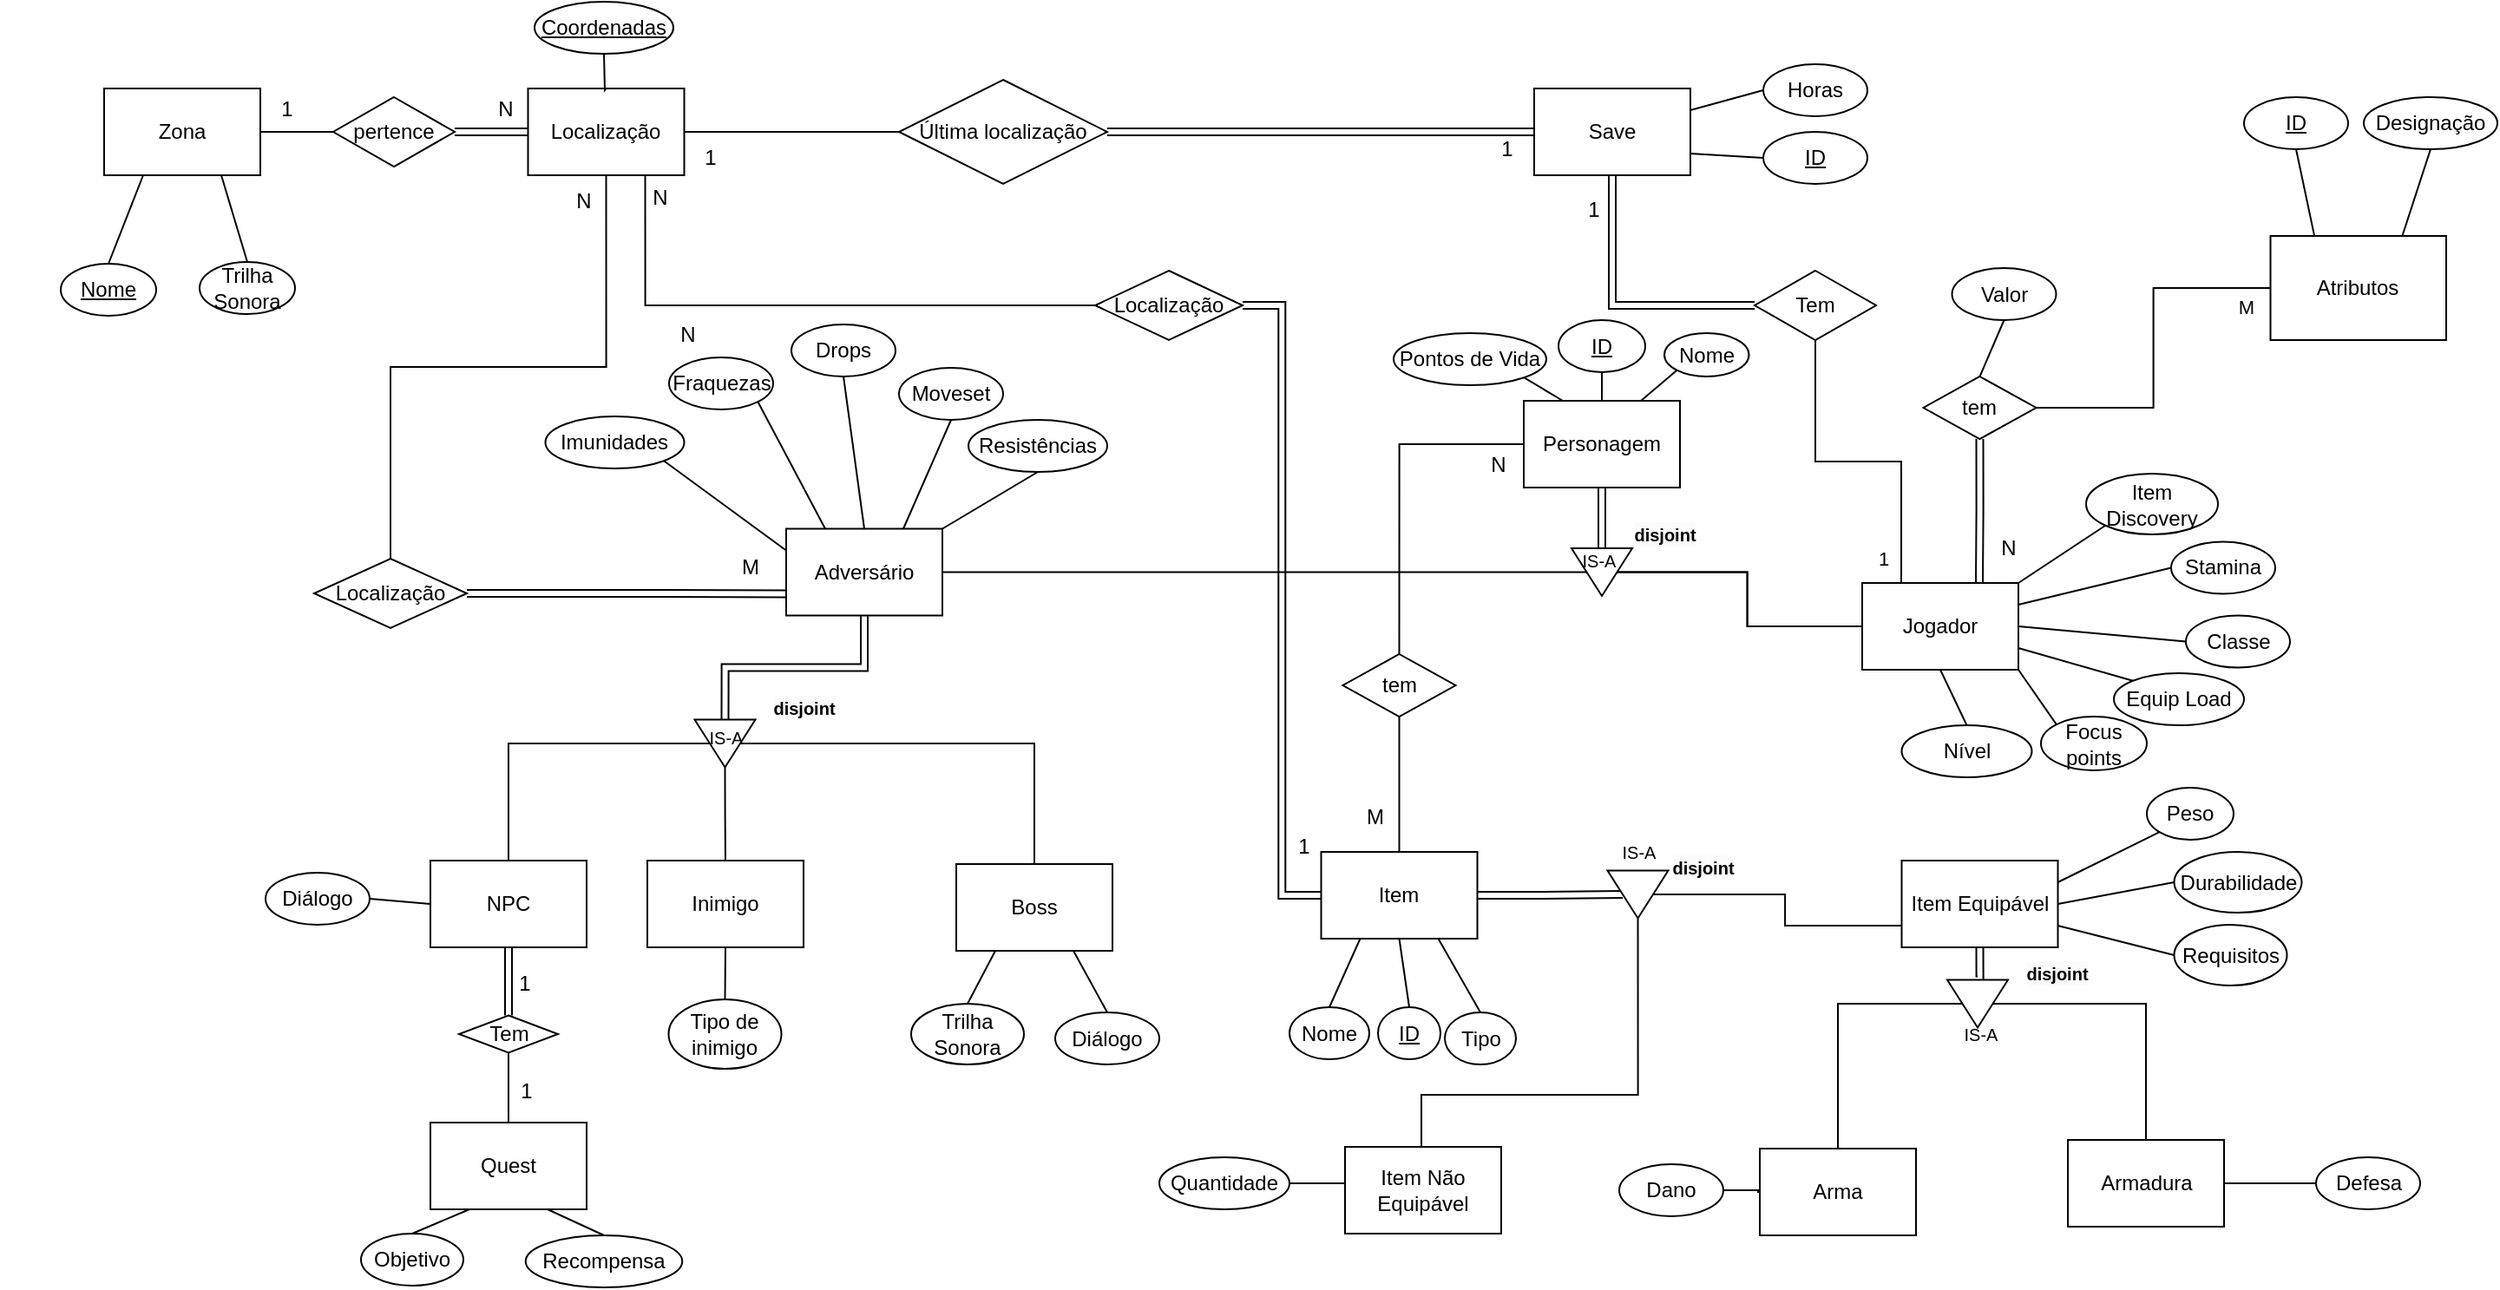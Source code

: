 <mxfile version="20.8.16" type="device"><diagram id="NePQ43FVap1akRzOzbPc" name="Página-1"><mxGraphModel dx="1290" dy="629" grid="0" gridSize="10" guides="1" tooltips="1" connect="1" arrows="1" fold="1" page="0" pageScale="1" pageWidth="827" pageHeight="1169" math="0" shadow="0"><root><mxCell id="0"/><mxCell id="1" parent="0"/><mxCell id="vswTyCRMVEQ2wg23mvEk-1" value="Save" style="rounded=0;whiteSpace=wrap;html=1;" parent="1" vertex="1"><mxGeometry x="965" y="379" width="90" height="50" as="geometry"/></mxCell><mxCell id="vswTyCRMVEQ2wg23mvEk-4" style="edgeStyle=orthogonalEdgeStyle;shape=connector;rounded=0;orthogonalLoop=1;jettySize=auto;html=1;labelBackgroundColor=default;strokeColor=default;fontFamily=Helvetica;fontSize=11;fontColor=default;endArrow=none;endFill=0;entryX=0.5;entryY=0;entryDx=0;entryDy=0;" parent="1" source="vswTyCRMVEQ2wg23mvEk-6" target="vswTyCRMVEQ2wg23mvEk-31" edge="1"><mxGeometry relative="1" as="geometry"/></mxCell><mxCell id="vswTyCRMVEQ2wg23mvEk-6" value="Jogador" style="rounded=0;whiteSpace=wrap;html=1;" parent="1" vertex="1"><mxGeometry x="1154" y="664" width="90" height="50" as="geometry"/></mxCell><mxCell id="vswTyCRMVEQ2wg23mvEk-7" style="edgeStyle=orthogonalEdgeStyle;rounded=0;orthogonalLoop=1;jettySize=auto;html=1;entryX=0;entryY=0.5;entryDx=0;entryDy=0;shape=link;" parent="1" source="vswTyCRMVEQ2wg23mvEk-8" target="vswTyCRMVEQ2wg23mvEk-31" edge="1"><mxGeometry relative="1" as="geometry"/></mxCell><mxCell id="LGNlzNyrHo_-OGh04L_0-70" style="rounded=0;orthogonalLoop=1;jettySize=auto;html=1;entryX=1;entryY=1;entryDx=0;entryDy=0;fontFamily=Helvetica;fontSize=12;endArrow=none;endFill=0;exitX=0.25;exitY=0;exitDx=0;exitDy=0;" parent="1" source="vswTyCRMVEQ2wg23mvEk-8" target="vswTyCRMVEQ2wg23mvEk-81" edge="1"><mxGeometry relative="1" as="geometry"><mxPoint x="985" y="562" as="sourcePoint"/></mxGeometry></mxCell><mxCell id="LGNlzNyrHo_-OGh04L_0-71" style="rounded=0;orthogonalLoop=1;jettySize=auto;html=1;exitX=0.5;exitY=0;exitDx=0;exitDy=0;entryX=0.5;entryY=1;entryDx=0;entryDy=0;fontFamily=Helvetica;fontSize=12;endArrow=none;endFill=0;" parent="1" source="vswTyCRMVEQ2wg23mvEk-8" target="vswTyCRMVEQ2wg23mvEk-83" edge="1"><mxGeometry relative="1" as="geometry"/></mxCell><mxCell id="LGNlzNyrHo_-OGh04L_0-73" style="rounded=0;orthogonalLoop=1;jettySize=auto;html=1;exitX=0.75;exitY=0;exitDx=0;exitDy=0;entryX=0;entryY=1;entryDx=0;entryDy=0;fontFamily=Helvetica;fontSize=12;endArrow=none;endFill=0;" parent="1" source="vswTyCRMVEQ2wg23mvEk-8" target="vswTyCRMVEQ2wg23mvEk-145" edge="1"><mxGeometry relative="1" as="geometry"/></mxCell><mxCell id="vswTyCRMVEQ2wg23mvEk-8" value="&lt;div&gt;Personagem&lt;/div&gt;" style="rounded=0;whiteSpace=wrap;html=1;" parent="1" vertex="1"><mxGeometry x="959" y="559" width="90" height="50" as="geometry"/></mxCell><mxCell id="LGNlzNyrHo_-OGh04L_0-107" style="edgeStyle=none;rounded=0;orthogonalLoop=1;jettySize=auto;html=1;exitX=0;exitY=0.5;exitDx=0;exitDy=0;entryX=1;entryY=0.75;entryDx=0;entryDy=0;fontFamily=Helvetica;fontSize=12;endArrow=none;endFill=0;" parent="1" source="vswTyCRMVEQ2wg23mvEk-10" target="vswTyCRMVEQ2wg23mvEk-1" edge="1"><mxGeometry relative="1" as="geometry"/></mxCell><mxCell id="vswTyCRMVEQ2wg23mvEk-10" value="ID" style="ellipse;whiteSpace=wrap;html=1;align=center;fontStyle=4;" parent="1" vertex="1"><mxGeometry x="1097" y="404" width="60" height="30" as="geometry"/></mxCell><mxCell id="LGNlzNyrHo_-OGh04L_0-106" style="edgeStyle=none;rounded=0;orthogonalLoop=1;jettySize=auto;html=1;exitX=0;exitY=0.5;exitDx=0;exitDy=0;entryX=1;entryY=0.25;entryDx=0;entryDy=0;fontFamily=Helvetica;fontSize=12;endArrow=none;endFill=0;" parent="1" source="vswTyCRMVEQ2wg23mvEk-12" target="vswTyCRMVEQ2wg23mvEk-1" edge="1"><mxGeometry relative="1" as="geometry"/></mxCell><mxCell id="vswTyCRMVEQ2wg23mvEk-12" value="Horas" style="ellipse;whiteSpace=wrap;html=1;align=center;" parent="1" vertex="1"><mxGeometry x="1097" y="365" width="60" height="30" as="geometry"/></mxCell><mxCell id="LGNlzNyrHo_-OGh04L_0-48" style="edgeStyle=orthogonalEdgeStyle;rounded=0;orthogonalLoop=1;jettySize=auto;html=1;exitX=1;exitY=0.5;exitDx=0;exitDy=0;entryX=0.5;entryY=1;entryDx=0;entryDy=0;fontFamily=Helvetica;fontSize=12;endArrow=none;endFill=0;" parent="1" source="vswTyCRMVEQ2wg23mvEk-17" target="vswTyCRMVEQ2wg23mvEk-31" edge="1"><mxGeometry relative="1" as="geometry"/></mxCell><mxCell id="LGNlzNyrHo_-OGh04L_0-54" style="edgeStyle=orthogonalEdgeStyle;rounded=0;orthogonalLoop=1;jettySize=auto;html=1;exitX=0.5;exitY=1;exitDx=0;exitDy=0;entryX=0;entryY=0.5;entryDx=0;entryDy=0;fontFamily=Helvetica;fontSize=12;endArrow=none;endFill=0;shape=link;" parent="1" source="vswTyCRMVEQ2wg23mvEk-17" target="vswTyCRMVEQ2wg23mvEk-78" edge="1"><mxGeometry relative="1" as="geometry"/></mxCell><mxCell id="vswTyCRMVEQ2wg23mvEk-17" value="Adversário" style="rounded=0;whiteSpace=wrap;html=1;" parent="1" vertex="1"><mxGeometry x="534" y="632.75" width="90" height="50" as="geometry"/></mxCell><mxCell id="vswTyCRMVEQ2wg23mvEk-18" value="Inimigo" style="rounded=0;whiteSpace=wrap;html=1;" parent="1" vertex="1"><mxGeometry x="454" y="824" width="90" height="50" as="geometry"/></mxCell><mxCell id="vswTyCRMVEQ2wg23mvEk-19" value="Boss" style="rounded=0;whiteSpace=wrap;html=1;" parent="1" vertex="1"><mxGeometry x="632" y="826" width="90" height="50" as="geometry"/></mxCell><mxCell id="vswTyCRMVEQ2wg23mvEk-22" value="Arma" style="rounded=0;whiteSpace=wrap;html=1;" parent="1" vertex="1"><mxGeometry x="1095" y="990" width="90" height="50" as="geometry"/></mxCell><mxCell id="vswTyCRMVEQ2wg23mvEk-23" value="Armadura" style="rounded=0;whiteSpace=wrap;html=1;" parent="1" vertex="1"><mxGeometry x="1272.5" y="985" width="90" height="50" as="geometry"/></mxCell><mxCell id="LGNlzNyrHo_-OGh04L_0-61" value="1" style="edgeStyle=orthogonalEdgeStyle;rounded=0;orthogonalLoop=1;jettySize=auto;html=1;exitX=0.5;exitY=0;exitDx=0;exitDy=0;entryX=0.5;entryY=1;entryDx=0;entryDy=0;fontFamily=Helvetica;fontSize=12;endArrow=none;endFill=0;shape=link;" parent="1" source="LNlsEIfSE_zrjwxnMb-E-4" target="LGNlzNyrHo_-OGh04L_0-45" edge="1"><mxGeometry x="-0.07" y="-9" relative="1" as="geometry"><mxPoint as="offset"/></mxGeometry></mxCell><mxCell id="vswTyCRMVEQ2wg23mvEk-25" value="Quest" style="rounded=0;whiteSpace=wrap;html=1;" parent="1" vertex="1"><mxGeometry x="329" y="975" width="90" height="50" as="geometry"/></mxCell><mxCell id="LGNlzNyrHo_-OGh04L_0-7" value="" style="edgeStyle=orthogonalEdgeStyle;rounded=0;orthogonalLoop=1;jettySize=auto;html=1;endArrow=none;endFill=0;shape=link;" parent="1" source="vswTyCRMVEQ2wg23mvEk-28" target="vswTyCRMVEQ2wg23mvEk-1" edge="1"><mxGeometry relative="1" as="geometry"/></mxCell><mxCell id="YHvCRNcByegJ7icZM7rF-7" style="edgeStyle=orthogonalEdgeStyle;rounded=0;orthogonalLoop=1;jettySize=auto;html=1;exitX=0.5;exitY=1;exitDx=0;exitDy=0;entryX=0.25;entryY=0;entryDx=0;entryDy=0;endArrow=none;endFill=0;" edge="1" parent="1" source="vswTyCRMVEQ2wg23mvEk-28" target="vswTyCRMVEQ2wg23mvEk-6"><mxGeometry relative="1" as="geometry"/></mxCell><mxCell id="YHvCRNcByegJ7icZM7rF-8" value="1" style="edgeLabel;html=1;align=center;verticalAlign=middle;resizable=0;points=[];" vertex="1" connectable="0" parent="YHvCRNcByegJ7icZM7rF-7"><mxGeometry x="0.812" y="-1" relative="1" as="geometry"><mxPoint x="-10" y="4" as="offset"/></mxGeometry></mxCell><mxCell id="vswTyCRMVEQ2wg23mvEk-28" value="Tem" style="shape=rhombus;perimeter=rhombusPerimeter;whiteSpace=wrap;html=1;align=center;" parent="1" vertex="1"><mxGeometry x="1092" y="484" width="70" height="40" as="geometry"/></mxCell><mxCell id="vswTyCRMVEQ2wg23mvEk-29" value="Item Equipável" style="rounded=0;whiteSpace=wrap;html=1;" parent="1" vertex="1"><mxGeometry x="1176.75" y="824" width="90" height="50" as="geometry"/></mxCell><mxCell id="vswTyCRMVEQ2wg23mvEk-30" value="Atributos" style="rounded=0;whiteSpace=wrap;html=1;" parent="1" vertex="1"><mxGeometry x="1389.25" y="464" width="101.25" height="60" as="geometry"/></mxCell><mxCell id="vswTyCRMVEQ2wg23mvEk-31" value="" style="triangle;whiteSpace=wrap;html=1;rotation=90;" parent="1" vertex="1"><mxGeometry x="990.25" y="640.25" width="27.5" height="35" as="geometry"/></mxCell><mxCell id="LNlsEIfSE_zrjwxnMb-E-7" style="edgeStyle=orthogonalEdgeStyle;rounded=0;orthogonalLoop=1;jettySize=auto;html=1;entryX=0;entryY=0.5;entryDx=0;entryDy=0;endArrow=none;endFill=0;exitX=0.5;exitY=0;exitDx=0;exitDy=0;" parent="1" source="vswTyCRMVEQ2wg23mvEk-31" target="vswTyCRMVEQ2wg23mvEk-6" edge="1"><mxGeometry relative="1" as="geometry"/></mxCell><mxCell id="vswTyCRMVEQ2wg23mvEk-33" value="&lt;font style=&quot;font-size: 10px;&quot;&gt;IS-A&lt;/font&gt;" style="text;html=1;align=center;verticalAlign=middle;resizable=0;points=[];autosize=1;strokeColor=none;fillColor=none;" parent="1" vertex="1"><mxGeometry x="982" y="636" width="40" height="30" as="geometry"/></mxCell><mxCell id="LGNlzNyrHo_-OGh04L_0-78" style="edgeStyle=none;rounded=0;orthogonalLoop=1;jettySize=auto;html=1;exitX=0;exitY=0;exitDx=0;exitDy=0;entryX=1;entryY=0.75;entryDx=0;entryDy=0;fontFamily=Helvetica;fontSize=12;endArrow=none;endFill=0;" parent="1" source="vswTyCRMVEQ2wg23mvEk-36" target="vswTyCRMVEQ2wg23mvEk-6" edge="1"><mxGeometry relative="1" as="geometry"/></mxCell><mxCell id="vswTyCRMVEQ2wg23mvEk-36" value="Equip Load" style="ellipse;whiteSpace=wrap;html=1;align=center;" parent="1" vertex="1"><mxGeometry x="1299" y="716" width="75" height="30" as="geometry"/></mxCell><mxCell id="LGNlzNyrHo_-OGh04L_0-77" style="edgeStyle=none;rounded=0;orthogonalLoop=1;jettySize=auto;html=1;exitX=0;exitY=0.5;exitDx=0;exitDy=0;entryX=1;entryY=0.5;entryDx=0;entryDy=0;fontFamily=Helvetica;fontSize=12;endArrow=none;endFill=0;" parent="1" source="vswTyCRMVEQ2wg23mvEk-38" target="vswTyCRMVEQ2wg23mvEk-6" edge="1"><mxGeometry relative="1" as="geometry"/></mxCell><mxCell id="vswTyCRMVEQ2wg23mvEk-38" value="Classe" style="ellipse;whiteSpace=wrap;html=1;align=center;" parent="1" vertex="1"><mxGeometry x="1340.5" y="682.75" width="60" height="30" as="geometry"/></mxCell><mxCell id="LGNlzNyrHo_-OGh04L_0-80" style="edgeStyle=none;rounded=0;orthogonalLoop=1;jettySize=auto;html=1;exitX=0;exitY=0;exitDx=0;exitDy=0;entryX=1;entryY=1;entryDx=0;entryDy=0;fontFamily=Helvetica;fontSize=12;endArrow=none;endFill=0;" parent="1" source="vswTyCRMVEQ2wg23mvEk-40" target="vswTyCRMVEQ2wg23mvEk-6" edge="1"><mxGeometry relative="1" as="geometry"/></mxCell><mxCell id="vswTyCRMVEQ2wg23mvEk-40" value="&lt;font style=&quot;font-size: 12px&quot;&gt;Focus points&lt;/font&gt;" style="ellipse;whiteSpace=wrap;html=1;align=center;strokeColor=#000000;" parent="1" vertex="1"><mxGeometry x="1257" y="741" width="61" height="31" as="geometry"/></mxCell><mxCell id="LGNlzNyrHo_-OGh04L_0-76" style="edgeStyle=none;rounded=0;orthogonalLoop=1;jettySize=auto;html=1;exitX=0;exitY=0.5;exitDx=0;exitDy=0;entryX=1;entryY=0.25;entryDx=0;entryDy=0;fontFamily=Helvetica;fontSize=12;endArrow=none;endFill=0;" parent="1" source="vswTyCRMVEQ2wg23mvEk-42" target="vswTyCRMVEQ2wg23mvEk-6" edge="1"><mxGeometry relative="1" as="geometry"/></mxCell><mxCell id="vswTyCRMVEQ2wg23mvEk-42" value="Stamina&lt;span id=&quot;docs-internal-guid-e13562e8-7fff-812b-931a-a6c216caa32a&quot;&gt;&lt;/span&gt;" style="ellipse;whiteSpace=wrap;html=1;align=center;" parent="1" vertex="1"><mxGeometry x="1332" y="640.25" width="60" height="30" as="geometry"/></mxCell><mxCell id="LGNlzNyrHo_-OGh04L_0-75" style="rounded=0;orthogonalLoop=1;jettySize=auto;html=1;exitX=0;exitY=1;exitDx=0;exitDy=0;entryX=1;entryY=0;entryDx=0;entryDy=0;fontFamily=Helvetica;fontSize=12;endArrow=none;endFill=0;" parent="1" source="vswTyCRMVEQ2wg23mvEk-44" target="vswTyCRMVEQ2wg23mvEk-6" edge="1"><mxGeometry relative="1" as="geometry"/></mxCell><mxCell id="vswTyCRMVEQ2wg23mvEk-44" value="Item Discovery" style="ellipse;whiteSpace=wrap;html=1;align=center;" parent="1" vertex="1"><mxGeometry x="1283" y="601" width="76" height="35" as="geometry"/></mxCell><mxCell id="LGNlzNyrHo_-OGh04L_0-90" style="edgeStyle=none;rounded=0;orthogonalLoop=1;jettySize=auto;html=1;exitX=0.5;exitY=1;exitDx=0;exitDy=0;entryX=0.75;entryY=0;entryDx=0;entryDy=0;fontFamily=Helvetica;fontSize=12;endArrow=none;endFill=0;" parent="1" source="vswTyCRMVEQ2wg23mvEk-54" target="vswTyCRMVEQ2wg23mvEk-30" edge="1"><mxGeometry relative="1" as="geometry"><mxPoint x="1465.25" y="524" as="targetPoint"/></mxGeometry></mxCell><mxCell id="vswTyCRMVEQ2wg23mvEk-54" value="Designação&lt;span id=&quot;docs-internal-guid-e13562e8-7fff-812b-931a-a6c216caa32a&quot;&gt;&lt;/span&gt;" style="ellipse;whiteSpace=wrap;html=1;align=center;" parent="1" vertex="1"><mxGeometry x="1443" y="384" width="77" height="30" as="geometry"/></mxCell><mxCell id="vswTyCRMVEQ2wg23mvEk-68" style="edgeStyle=orthogonalEdgeStyle;rounded=0;orthogonalLoop=1;jettySize=auto;html=1;exitX=0;exitY=0.5;exitDx=0;exitDy=0;entryX=0.5;entryY=1;entryDx=0;entryDy=0;shape=link;" parent="1" source="vswTyCRMVEQ2wg23mvEk-69" target="vswTyCRMVEQ2wg23mvEk-29" edge="1"><mxGeometry relative="1" as="geometry"/></mxCell><mxCell id="LGNlzNyrHo_-OGh04L_0-37" style="edgeStyle=orthogonalEdgeStyle;rounded=0;orthogonalLoop=1;jettySize=auto;html=1;exitX=0.5;exitY=1;exitDx=0;exitDy=0;entryX=0.5;entryY=0;entryDx=0;entryDy=0;fontFamily=Helvetica;fontSize=12;endArrow=none;endFill=0;" parent="1" source="vswTyCRMVEQ2wg23mvEk-69" target="vswTyCRMVEQ2wg23mvEk-22" edge="1"><mxGeometry relative="1" as="geometry"/></mxCell><mxCell id="vswTyCRMVEQ2wg23mvEk-69" value="" style="triangle;whiteSpace=wrap;html=1;rotation=90;align=center;" parent="1" vertex="1"><mxGeometry x="1206.75" y="889" width="27.5" height="35" as="geometry"/></mxCell><mxCell id="vswTyCRMVEQ2wg23mvEk-70" value="&lt;font style=&quot;font-size: 10px;&quot;&gt;IS-A&lt;/font&gt;" style="text;html=1;align=center;verticalAlign=middle;resizable=0;points=[];autosize=1;strokeColor=none;fillColor=none;" parent="1" vertex="1"><mxGeometry x="1201.75" y="909" width="40" height="30" as="geometry"/></mxCell><mxCell id="vswTyCRMVEQ2wg23mvEk-73" value="" style="endArrow=none;html=1;rounded=0;entryX=0.5;entryY=0;entryDx=0;entryDy=0;exitX=0.5;exitY=0;exitDx=0;exitDy=0;edgeStyle=orthogonalEdgeStyle;" parent="1" source="vswTyCRMVEQ2wg23mvEk-23" target="vswTyCRMVEQ2wg23mvEk-69" edge="1"><mxGeometry relative="1" as="geometry"><mxPoint x="1026.75" y="809" as="sourcePoint"/><mxPoint x="1186.75" y="809" as="targetPoint"/><Array as="points"><mxPoint x="1316.75" y="907"/></Array></mxGeometry></mxCell><mxCell id="LGNlzNyrHo_-OGh04L_0-55" style="edgeStyle=orthogonalEdgeStyle;rounded=0;orthogonalLoop=1;jettySize=auto;html=1;exitX=1;exitY=0.5;exitDx=0;exitDy=0;entryX=0.5;entryY=0;entryDx=0;entryDy=0;fontFamily=Helvetica;fontSize=12;endArrow=none;endFill=0;" parent="1" source="vswTyCRMVEQ2wg23mvEk-78" target="vswTyCRMVEQ2wg23mvEk-18" edge="1"><mxGeometry relative="1" as="geometry"/></mxCell><mxCell id="LGNlzNyrHo_-OGh04L_0-56" style="edgeStyle=orthogonalEdgeStyle;rounded=0;orthogonalLoop=1;jettySize=auto;html=1;exitX=0.5;exitY=1;exitDx=0;exitDy=0;entryX=0.5;entryY=0;entryDx=0;entryDy=0;fontFamily=Helvetica;fontSize=12;endArrow=none;endFill=0;" parent="1" source="vswTyCRMVEQ2wg23mvEk-78" target="LGNlzNyrHo_-OGh04L_0-45" edge="1"><mxGeometry relative="1" as="geometry"/></mxCell><mxCell id="LGNlzNyrHo_-OGh04L_0-57" style="edgeStyle=orthogonalEdgeStyle;rounded=0;orthogonalLoop=1;jettySize=auto;html=1;exitX=0.5;exitY=0;exitDx=0;exitDy=0;entryX=0.5;entryY=0;entryDx=0;entryDy=0;fontFamily=Helvetica;fontSize=12;endArrow=none;endFill=0;" parent="1" source="vswTyCRMVEQ2wg23mvEk-78" target="vswTyCRMVEQ2wg23mvEk-19" edge="1"><mxGeometry relative="1" as="geometry"/></mxCell><mxCell id="vswTyCRMVEQ2wg23mvEk-78" value="" style="triangle;whiteSpace=wrap;html=1;rotation=90;align=center;" parent="1" vertex="1"><mxGeometry x="485" y="739" width="27.5" height="35" as="geometry"/></mxCell><mxCell id="vswTyCRMVEQ2wg23mvEk-79" value="&lt;font style=&quot;font-size: 10px;&quot;&gt;IS-A&lt;/font&gt;" style="text;html=1;align=center;verticalAlign=middle;resizable=0;points=[];autosize=1;strokeColor=none;fillColor=none;" parent="1" vertex="1"><mxGeometry x="478.75" y="738.25" width="40" height="30" as="geometry"/></mxCell><mxCell id="vswTyCRMVEQ2wg23mvEk-81" value="Pontos de Vida" style="ellipse;whiteSpace=wrap;html=1;align=center;" parent="1" vertex="1"><mxGeometry x="884" y="520" width="88" height="30" as="geometry"/></mxCell><mxCell id="vswTyCRMVEQ2wg23mvEk-83" value="ID" style="ellipse;whiteSpace=wrap;html=1;align=center;fontStyle=4;" parent="1" vertex="1"><mxGeometry x="979.0" y="512.5" width="50" height="30" as="geometry"/></mxCell><mxCell id="vswTyCRMVEQ2wg23mvEk-84" value="&lt;b style=&quot;border-color: var(--border-color); font-size: 12px; background-color: rgb(251, 251, 251);&quot;&gt;&lt;font style=&quot;border-color: var(--border-color); font-size: 10px;&quot;&gt;disjoint&lt;/font&gt;&lt;/b&gt;" style="edgeLabel;html=1;align=center;verticalAlign=middle;resizable=0;points=[];fontSize=11;fontFamily=Helvetica;fontColor=default;" parent="1" connectable="0" vertex="1"><mxGeometry x="544.0" y="735.25" as="geometry"/></mxCell><mxCell id="vswTyCRMVEQ2wg23mvEk-85" value="&lt;b style=&quot;border-color: var(--border-color); font-size: 12px; background-color: rgb(251, 251, 251);&quot;&gt;&lt;font style=&quot;border-color: var(--border-color); font-size: 10px;&quot;&gt;disjoint&lt;/font&gt;&lt;/b&gt;" style="edgeLabel;html=1;align=center;verticalAlign=middle;resizable=0;points=[];fontSize=11;fontFamily=Helvetica;fontColor=default;" parent="1" connectable="0" vertex="1"><mxGeometry x="1265.75" y="889" as="geometry"/></mxCell><mxCell id="LGNlzNyrHo_-OGh04L_0-53" style="edgeStyle=none;rounded=0;orthogonalLoop=1;jettySize=auto;html=1;exitX=0.5;exitY=1;exitDx=0;exitDy=0;entryX=1;entryY=0;entryDx=0;entryDy=0;fontFamily=Helvetica;fontSize=12;endArrow=none;endFill=0;" parent="1" source="vswTyCRMVEQ2wg23mvEk-87" target="vswTyCRMVEQ2wg23mvEk-17" edge="1"><mxGeometry relative="1" as="geometry"/></mxCell><mxCell id="vswTyCRMVEQ2wg23mvEk-87" value="Resistências" style="ellipse;whiteSpace=wrap;html=1;align=center;" parent="1" vertex="1"><mxGeometry x="639" y="570" width="80" height="30" as="geometry"/></mxCell><mxCell id="LGNlzNyrHo_-OGh04L_0-50" style="edgeStyle=none;rounded=0;orthogonalLoop=1;jettySize=auto;html=1;exitX=1;exitY=1;exitDx=0;exitDy=0;entryX=0.25;entryY=0;entryDx=0;entryDy=0;fontFamily=Helvetica;fontSize=12;endArrow=none;endFill=0;" parent="1" source="vswTyCRMVEQ2wg23mvEk-89" target="vswTyCRMVEQ2wg23mvEk-17" edge="1"><mxGeometry relative="1" as="geometry"/></mxCell><mxCell id="vswTyCRMVEQ2wg23mvEk-89" value="Fraquezas" style="ellipse;whiteSpace=wrap;html=1;align=center;" parent="1" vertex="1"><mxGeometry x="466.5" y="534" width="60" height="30" as="geometry"/></mxCell><mxCell id="LGNlzNyrHo_-OGh04L_0-49" style="rounded=0;orthogonalLoop=1;jettySize=auto;html=1;exitX=1;exitY=1;exitDx=0;exitDy=0;entryX=0;entryY=0.25;entryDx=0;entryDy=0;fontFamily=Helvetica;fontSize=12;endArrow=none;endFill=0;" parent="1" source="vswTyCRMVEQ2wg23mvEk-91" target="vswTyCRMVEQ2wg23mvEk-17" edge="1"><mxGeometry relative="1" as="geometry"/></mxCell><mxCell id="vswTyCRMVEQ2wg23mvEk-91" value="Imunidades" style="ellipse;whiteSpace=wrap;html=1;align=center;" parent="1" vertex="1"><mxGeometry x="395.25" y="568" width="80" height="30" as="geometry"/></mxCell><mxCell id="LGNlzNyrHo_-OGh04L_0-51" style="edgeStyle=none;rounded=0;orthogonalLoop=1;jettySize=auto;html=1;exitX=0.5;exitY=1;exitDx=0;exitDy=0;entryX=0.5;entryY=0;entryDx=0;entryDy=0;fontFamily=Helvetica;fontSize=12;endArrow=none;endFill=0;" parent="1" source="vswTyCRMVEQ2wg23mvEk-93" target="vswTyCRMVEQ2wg23mvEk-17" edge="1"><mxGeometry relative="1" as="geometry"/></mxCell><mxCell id="vswTyCRMVEQ2wg23mvEk-93" value="Drops" style="ellipse;whiteSpace=wrap;html=1;align=center;" parent="1" vertex="1"><mxGeometry x="537" y="515" width="60" height="30" as="geometry"/></mxCell><mxCell id="LGNlzNyrHo_-OGh04L_0-52" style="edgeStyle=none;rounded=0;orthogonalLoop=1;jettySize=auto;html=1;exitX=0.5;exitY=1;exitDx=0;exitDy=0;entryX=0.75;entryY=0;entryDx=0;entryDy=0;fontFamily=Helvetica;fontSize=12;endArrow=none;endFill=0;" parent="1" source="vswTyCRMVEQ2wg23mvEk-95" target="vswTyCRMVEQ2wg23mvEk-17" edge="1"><mxGeometry relative="1" as="geometry"/></mxCell><mxCell id="vswTyCRMVEQ2wg23mvEk-95" value="Moveset" style="ellipse;whiteSpace=wrap;html=1;align=center;" parent="1" vertex="1"><mxGeometry x="599" y="540" width="60" height="30" as="geometry"/></mxCell><mxCell id="LGNlzNyrHo_-OGh04L_0-100" style="edgeStyle=none;rounded=0;orthogonalLoop=1;jettySize=auto;html=1;exitX=0.5;exitY=0;exitDx=0;exitDy=0;entryX=0.25;entryY=1;entryDx=0;entryDy=0;fontFamily=Helvetica;fontSize=12;endArrow=none;endFill=0;" parent="1" source="vswTyCRMVEQ2wg23mvEk-97" target="vswTyCRMVEQ2wg23mvEk-19" edge="1"><mxGeometry relative="1" as="geometry"/></mxCell><mxCell id="vswTyCRMVEQ2wg23mvEk-97" value="Trilha Sonora" style="ellipse;whiteSpace=wrap;html=1;align=center;" parent="1" vertex="1"><mxGeometry x="606" y="906.5" width="65" height="35" as="geometry"/></mxCell><mxCell id="LGNlzNyrHo_-OGh04L_0-101" style="edgeStyle=none;rounded=0;orthogonalLoop=1;jettySize=auto;html=1;exitX=0.5;exitY=0;exitDx=0;exitDy=0;entryX=0.75;entryY=1;entryDx=0;entryDy=0;fontFamily=Helvetica;fontSize=12;endArrow=none;endFill=0;" parent="1" source="vswTyCRMVEQ2wg23mvEk-99" target="vswTyCRMVEQ2wg23mvEk-19" edge="1"><mxGeometry relative="1" as="geometry"/></mxCell><mxCell id="vswTyCRMVEQ2wg23mvEk-99" value="Diálogo" style="ellipse;whiteSpace=wrap;html=1;align=center;" parent="1" vertex="1"><mxGeometry x="689" y="911.5" width="60" height="30" as="geometry"/></mxCell><mxCell id="vswTyCRMVEQ2wg23mvEk-103" value="Localização" style="rounded=0;whiteSpace=wrap;html=1;" parent="1" vertex="1"><mxGeometry x="385.25" y="379" width="90" height="50" as="geometry"/></mxCell><mxCell id="vswTyCRMVEQ2wg23mvEk-104" style="edgeStyle=orthogonalEdgeStyle;shape=connector;rounded=0;orthogonalLoop=1;jettySize=auto;html=1;entryX=1;entryY=0.5;entryDx=0;entryDy=0;labelBackgroundColor=default;strokeColor=default;fontFamily=Helvetica;fontSize=11;fontColor=default;endArrow=none;endFill=0;" parent="1" source="vswTyCRMVEQ2wg23mvEk-106" target="vswTyCRMVEQ2wg23mvEk-103" edge="1"><mxGeometry relative="1" as="geometry"/></mxCell><mxCell id="vswTyCRMVEQ2wg23mvEk-105" style="edgeStyle=orthogonalEdgeStyle;rounded=0;orthogonalLoop=1;jettySize=auto;html=1;exitX=1;exitY=0.5;exitDx=0;exitDy=0;endArrow=none;endFill=0;shape=link;entryX=0;entryY=0.5;entryDx=0;entryDy=0;" parent="1" source="vswTyCRMVEQ2wg23mvEk-106" target="vswTyCRMVEQ2wg23mvEk-1" edge="1"><mxGeometry relative="1" as="geometry"><mxPoint x="947" y="404" as="targetPoint"/></mxGeometry></mxCell><mxCell id="LGNlzNyrHo_-OGh04L_0-123" value="1" style="edgeLabel;html=1;align=center;verticalAlign=middle;resizable=0;points=[];fontSize=12;fontFamily=Helvetica;" parent="vswTyCRMVEQ2wg23mvEk-105" vertex="1" connectable="0"><mxGeometry x="0.843" y="-2" relative="1" as="geometry"><mxPoint x="3" y="8" as="offset"/></mxGeometry></mxCell><mxCell id="LNlsEIfSE_zrjwxnMb-E-6" style="edgeStyle=orthogonalEdgeStyle;rounded=0;orthogonalLoop=1;jettySize=auto;html=1;entryX=1;entryY=0.5;entryDx=0;entryDy=0;endArrow=none;endFill=0;" parent="1" source="vswTyCRMVEQ2wg23mvEk-106" target="vswTyCRMVEQ2wg23mvEk-103" edge="1"><mxGeometry relative="1" as="geometry"/></mxCell><mxCell id="vswTyCRMVEQ2wg23mvEk-106" value="Última localização" style="shape=rhombus;perimeter=rhombusPerimeter;whiteSpace=wrap;html=1;align=center;" parent="1" vertex="1"><mxGeometry x="599" y="374" width="120" height="60" as="geometry"/></mxCell><mxCell id="vswTyCRMVEQ2wg23mvEk-107" style="edgeStyle=orthogonalEdgeStyle;rounded=0;orthogonalLoop=1;jettySize=auto;html=1;endArrow=none;endFill=0;" parent="1" target="vswTyCRMVEQ2wg23mvEk-103" edge="1"><mxGeometry relative="1" as="geometry"><mxPoint x="429" y="359" as="sourcePoint"/></mxGeometry></mxCell><mxCell id="vswTyCRMVEQ2wg23mvEk-108" value="Coordenadas" style="ellipse;whiteSpace=wrap;html=1;align=center;fontStyle=4;" parent="1" vertex="1"><mxGeometry x="389" y="329" width="80" height="30" as="geometry"/></mxCell><mxCell id="vswTyCRMVEQ2wg23mvEk-109" value="Zona" style="rounded=0;whiteSpace=wrap;html=1;" parent="1" vertex="1"><mxGeometry x="141" y="379" width="90" height="50" as="geometry"/></mxCell><mxCell id="LGNlzNyrHo_-OGh04L_0-113" style="edgeStyle=orthogonalEdgeStyle;shape=link;rounded=0;orthogonalLoop=1;jettySize=auto;html=1;exitX=1;exitY=0.5;exitDx=0;exitDy=0;entryX=0;entryY=0.75;entryDx=0;entryDy=0;fontFamily=Helvetica;fontSize=12;endArrow=none;endFill=0;" parent="1" source="vswTyCRMVEQ2wg23mvEk-116" target="vswTyCRMVEQ2wg23mvEk-17" edge="1"><mxGeometry relative="1" as="geometry"/></mxCell><mxCell id="LGNlzNyrHo_-OGh04L_0-116" value="M" style="edgeLabel;html=1;align=center;verticalAlign=middle;resizable=0;points=[];fontSize=12;fontFamily=Helvetica;" parent="LGNlzNyrHo_-OGh04L_0-113" vertex="1" connectable="0"><mxGeometry x="-0.662" relative="1" as="geometry"><mxPoint x="132" y="-15" as="offset"/></mxGeometry></mxCell><mxCell id="LGNlzNyrHo_-OGh04L_0-114" style="edgeStyle=orthogonalEdgeStyle;rounded=0;orthogonalLoop=1;jettySize=auto;html=1;exitX=0.5;exitY=0;exitDx=0;exitDy=0;entryX=0.5;entryY=1;entryDx=0;entryDy=0;fontFamily=Helvetica;fontSize=12;endArrow=none;endFill=0;" parent="1" source="vswTyCRMVEQ2wg23mvEk-116" target="vswTyCRMVEQ2wg23mvEk-103" edge="1"><mxGeometry relative="1" as="geometry"/></mxCell><mxCell id="LGNlzNyrHo_-OGh04L_0-115" value="N" style="edgeLabel;html=1;align=center;verticalAlign=middle;resizable=0;points=[];fontSize=12;fontFamily=Helvetica;" parent="LGNlzNyrHo_-OGh04L_0-114" vertex="1" connectable="0"><mxGeometry x="0.526" y="-4" relative="1" as="geometry"><mxPoint x="42" y="10" as="offset"/></mxGeometry></mxCell><mxCell id="LGNlzNyrHo_-OGh04L_0-127" value="N" style="edgeLabel;html=1;align=center;verticalAlign=middle;resizable=0;points=[];fontSize=12;fontFamily=Helvetica;" parent="LGNlzNyrHo_-OGh04L_0-114" vertex="1" connectable="0"><mxGeometry x="0.791" y="6" relative="1" as="geometry"><mxPoint x="-8" y="-22" as="offset"/></mxGeometry></mxCell><mxCell id="vswTyCRMVEQ2wg23mvEk-116" value="Localização" style="shape=rhombus;perimeter=rhombusPerimeter;whiteSpace=wrap;html=1;align=center;" parent="1" vertex="1"><mxGeometry x="262" y="650" width="88" height="40" as="geometry"/></mxCell><mxCell id="LGNlzNyrHo_-OGh04L_0-59" style="edgeStyle=orthogonalEdgeStyle;rounded=0;orthogonalLoop=1;jettySize=auto;html=1;exitX=0.5;exitY=0;exitDx=0;exitDy=0;entryX=0.5;entryY=1;entryDx=0;entryDy=0;fontFamily=Helvetica;fontSize=12;endArrow=none;endFill=0;" parent="1" source="vswTyCRMVEQ2wg23mvEk-118" target="vswTyCRMVEQ2wg23mvEk-18" edge="1"><mxGeometry relative="1" as="geometry"/></mxCell><mxCell id="vswTyCRMVEQ2wg23mvEk-118" value="Tipo de inimigo" style="ellipse;whiteSpace=wrap;html=1;align=center;" parent="1" vertex="1"><mxGeometry x="466.25" y="904" width="65" height="40" as="geometry"/></mxCell><mxCell id="LGNlzNyrHo_-OGh04L_0-104" style="edgeStyle=none;rounded=0;orthogonalLoop=1;jettySize=auto;html=1;exitX=0.5;exitY=0;exitDx=0;exitDy=0;entryX=0.75;entryY=1;entryDx=0;entryDy=0;fontFamily=Helvetica;fontSize=12;endArrow=none;endFill=0;" parent="1" source="vswTyCRMVEQ2wg23mvEk-122" target="vswTyCRMVEQ2wg23mvEk-25" edge="1"><mxGeometry relative="1" as="geometry"/></mxCell><mxCell id="vswTyCRMVEQ2wg23mvEk-122" value="Recompensa" style="ellipse;whiteSpace=wrap;html=1;align=center;" parent="1" vertex="1"><mxGeometry x="383.88" y="1040" width="90.25" height="30" as="geometry"/></mxCell><mxCell id="LGNlzNyrHo_-OGh04L_0-103" style="edgeStyle=none;rounded=0;orthogonalLoop=1;jettySize=auto;html=1;exitX=0.5;exitY=0;exitDx=0;exitDy=0;entryX=0.25;entryY=1;entryDx=0;entryDy=0;fontFamily=Helvetica;fontSize=12;endArrow=none;endFill=0;" parent="1" source="vswTyCRMVEQ2wg23mvEk-124" target="vswTyCRMVEQ2wg23mvEk-25" edge="1"><mxGeometry relative="1" as="geometry"/></mxCell><mxCell id="vswTyCRMVEQ2wg23mvEk-124" value="Objetivo" style="ellipse;whiteSpace=wrap;html=1;align=center;" parent="1" vertex="1"><mxGeometry x="289" y="1039" width="59" height="30" as="geometry"/></mxCell><mxCell id="vswTyCRMVEQ2wg23mvEk-125" value="" style="edgeStyle=orthogonalEdgeStyle;rounded=0;orthogonalLoop=1;jettySize=auto;html=1;endArrow=none;endFill=0;" parent="1" source="vswTyCRMVEQ2wg23mvEk-126" target="vswTyCRMVEQ2wg23mvEk-22" edge="1"><mxGeometry relative="1" as="geometry"/></mxCell><mxCell id="vswTyCRMVEQ2wg23mvEk-126" value="Dano" style="ellipse;whiteSpace=wrap;html=1;align=center;" parent="1" vertex="1"><mxGeometry x="1014" y="999" width="60" height="30" as="geometry"/></mxCell><mxCell id="vswTyCRMVEQ2wg23mvEk-127" value="" style="edgeStyle=orthogonalEdgeStyle;rounded=0;orthogonalLoop=1;jettySize=auto;html=1;endArrow=none;endFill=0;" parent="1" source="vswTyCRMVEQ2wg23mvEk-128" target="vswTyCRMVEQ2wg23mvEk-23" edge="1"><mxGeometry relative="1" as="geometry"/></mxCell><mxCell id="vswTyCRMVEQ2wg23mvEk-128" value="Defesa" style="ellipse;whiteSpace=wrap;html=1;align=center;" parent="1" vertex="1"><mxGeometry x="1415.5" y="995" width="60" height="30" as="geometry"/></mxCell><mxCell id="LGNlzNyrHo_-OGh04L_0-97" style="edgeStyle=none;rounded=0;orthogonalLoop=1;jettySize=auto;html=1;exitX=0.5;exitY=0;exitDx=0;exitDy=0;entryX=0.25;entryY=1;entryDx=0;entryDy=0;fontFamily=Helvetica;fontSize=12;endArrow=none;endFill=0;" parent="1" source="vswTyCRMVEQ2wg23mvEk-131" target="vswTyCRMVEQ2wg23mvEk-160" edge="1"><mxGeometry relative="1" as="geometry"/></mxCell><mxCell id="vswTyCRMVEQ2wg23mvEk-131" value="Nome" style="ellipse;whiteSpace=wrap;html=1;align=center;" parent="1" vertex="1"><mxGeometry x="824" y="908.5" width="46" height="30" as="geometry"/></mxCell><mxCell id="LGNlzNyrHo_-OGh04L_0-99" style="edgeStyle=none;rounded=0;orthogonalLoop=1;jettySize=auto;html=1;exitX=0.5;exitY=0;exitDx=0;exitDy=0;entryX=0.75;entryY=1;entryDx=0;entryDy=0;fontFamily=Helvetica;fontSize=12;endArrow=none;endFill=0;" parent="1" source="vswTyCRMVEQ2wg23mvEk-133" target="vswTyCRMVEQ2wg23mvEk-160" edge="1"><mxGeometry relative="1" as="geometry"/></mxCell><mxCell id="vswTyCRMVEQ2wg23mvEk-133" value="Tipo" style="ellipse;whiteSpace=wrap;html=1;align=center;" parent="1" vertex="1"><mxGeometry x="913.5" y="911.5" width="41" height="30" as="geometry"/></mxCell><mxCell id="vswTyCRMVEQ2wg23mvEk-135" style="rounded=0;orthogonalLoop=1;jettySize=auto;html=1;exitX=0.5;exitY=0;exitDx=0;exitDy=0;entryX=0.25;entryY=1;entryDx=0;entryDy=0;endArrow=none;endFill=0;" parent="1" source="vswTyCRMVEQ2wg23mvEk-136" target="vswTyCRMVEQ2wg23mvEk-109" edge="1"><mxGeometry relative="1" as="geometry"/></mxCell><mxCell id="vswTyCRMVEQ2wg23mvEk-136" value="&lt;u&gt;Nome&lt;/u&gt;" style="ellipse;whiteSpace=wrap;html=1;align=center;" parent="1" vertex="1"><mxGeometry x="116" y="480" width="55" height="30" as="geometry"/></mxCell><mxCell id="vswTyCRMVEQ2wg23mvEk-141" value="1" style="text;html=1;align=center;verticalAlign=middle;resizable=0;points=[];autosize=1;strokeColor=none;fillColor=none;" parent="1" vertex="1"><mxGeometry x="475.25" y="404" width="30" height="30" as="geometry"/></mxCell><mxCell id="LGNlzNyrHo_-OGh04L_0-98" style="edgeStyle=none;rounded=0;orthogonalLoop=1;jettySize=auto;html=1;exitX=0.5;exitY=0;exitDx=0;exitDy=0;entryX=0.5;entryY=1;entryDx=0;entryDy=0;fontFamily=Helvetica;fontSize=12;endArrow=none;endFill=0;" parent="1" source="vswTyCRMVEQ2wg23mvEk-143" target="vswTyCRMVEQ2wg23mvEk-160" edge="1"><mxGeometry relative="1" as="geometry"/></mxCell><mxCell id="vswTyCRMVEQ2wg23mvEk-143" value="ID" style="ellipse;whiteSpace=wrap;html=1;align=center;fontStyle=4;" parent="1" vertex="1"><mxGeometry x="875" y="908.5" width="36" height="30" as="geometry"/></mxCell><mxCell id="vswTyCRMVEQ2wg23mvEk-145" value="Nome" style="ellipse;whiteSpace=wrap;html=1;align=center;" parent="1" vertex="1"><mxGeometry x="1040" y="520" width="48.75" height="25" as="geometry"/></mxCell><mxCell id="vswTyCRMVEQ2wg23mvEk-150" style="edgeStyle=orthogonalEdgeStyle;rounded=0;orthogonalLoop=1;jettySize=auto;html=1;exitX=0.5;exitY=1;exitDx=0;exitDy=0;" parent="1" edge="1"><mxGeometry relative="1" as="geometry"><mxPoint x="89" y="554" as="sourcePoint"/><mxPoint x="89" y="554" as="targetPoint"/></mxGeometry></mxCell><mxCell id="LGNlzNyrHo_-OGh04L_0-96" style="edgeStyle=none;rounded=0;orthogonalLoop=1;jettySize=auto;html=1;exitX=0;exitY=1;exitDx=0;exitDy=0;entryX=1;entryY=0.25;entryDx=0;entryDy=0;fontFamily=Helvetica;fontSize=12;endArrow=none;endFill=0;" parent="1" source="vswTyCRMVEQ2wg23mvEk-152" target="vswTyCRMVEQ2wg23mvEk-29" edge="1"><mxGeometry relative="1" as="geometry"/></mxCell><mxCell id="vswTyCRMVEQ2wg23mvEk-152" value="Peso" style="ellipse;whiteSpace=wrap;html=1;align=center;" parent="1" vertex="1"><mxGeometry x="1318" y="782" width="50" height="30" as="geometry"/></mxCell><mxCell id="LGNlzNyrHo_-OGh04L_0-94" style="edgeStyle=none;rounded=0;orthogonalLoop=1;jettySize=auto;html=1;exitX=0;exitY=0.5;exitDx=0;exitDy=0;entryX=1;entryY=0.75;entryDx=0;entryDy=0;fontFamily=Helvetica;fontSize=12;endArrow=none;endFill=0;" parent="1" source="vswTyCRMVEQ2wg23mvEk-154" target="vswTyCRMVEQ2wg23mvEk-29" edge="1"><mxGeometry relative="1" as="geometry"/></mxCell><mxCell id="vswTyCRMVEQ2wg23mvEk-154" value="Requisitos" style="ellipse;whiteSpace=wrap;html=1;align=center;" parent="1" vertex="1"><mxGeometry x="1333.75" y="861" width="65" height="35" as="geometry"/></mxCell><mxCell id="LGNlzNyrHo_-OGh04L_0-95" style="edgeStyle=none;rounded=0;orthogonalLoop=1;jettySize=auto;html=1;exitX=0;exitY=0.5;exitDx=0;exitDy=0;entryX=1;entryY=0.5;entryDx=0;entryDy=0;fontFamily=Helvetica;fontSize=12;endArrow=none;endFill=0;" parent="1" source="vswTyCRMVEQ2wg23mvEk-156" target="vswTyCRMVEQ2wg23mvEk-29" edge="1"><mxGeometry relative="1" as="geometry"/></mxCell><mxCell id="vswTyCRMVEQ2wg23mvEk-156" value="Durabilidade" style="ellipse;whiteSpace=wrap;html=1;align=center;" parent="1" vertex="1"><mxGeometry x="1333.75" y="819" width="73.5" height="35" as="geometry"/></mxCell><mxCell id="vswTyCRMVEQ2wg23mvEk-159" value="" style="edgeStyle=orthogonalEdgeStyle;rounded=0;orthogonalLoop=1;jettySize=auto;html=1;entryX=0;entryY=0.5;entryDx=0;entryDy=0;endArrow=none;endFill=0;shape=link;" parent="1" target="vswTyCRMVEQ2wg23mvEk-160" edge="1"><mxGeometry relative="1" as="geometry"><mxPoint x="886" y="864" as="sourcePoint"/><mxPoint x="822.25" y="897.75" as="targetPoint"/></mxGeometry></mxCell><mxCell id="LGNlzNyrHo_-OGh04L_0-32" style="edgeStyle=orthogonalEdgeStyle;rounded=0;orthogonalLoop=1;jettySize=auto;html=1;exitX=1;exitY=0.5;exitDx=0;exitDy=0;entryX=0.5;entryY=1;entryDx=0;entryDy=0;fontFamily=Helvetica;fontSize=12;endArrow=none;endFill=0;shape=link;" parent="1" source="vswTyCRMVEQ2wg23mvEk-160" target="LGNlzNyrHo_-OGh04L_0-27" edge="1"><mxGeometry relative="1" as="geometry"/></mxCell><mxCell id="LGNlzNyrHo_-OGh04L_0-66" style="edgeStyle=orthogonalEdgeStyle;rounded=0;orthogonalLoop=1;jettySize=auto;html=1;exitX=0.5;exitY=0;exitDx=0;exitDy=0;entryX=0.5;entryY=1;entryDx=0;entryDy=0;fontFamily=Helvetica;fontSize=12;endArrow=none;endFill=0;" parent="1" source="vswTyCRMVEQ2wg23mvEk-160" target="vN-ssHbiR6TJZ9lSAGtZ-1" edge="1"><mxGeometry relative="1" as="geometry"/></mxCell><mxCell id="vswTyCRMVEQ2wg23mvEk-160" value="Item" style="rounded=0;whiteSpace=wrap;html=1;" parent="1" vertex="1"><mxGeometry x="842.25" y="819" width="90" height="50" as="geometry"/></mxCell><mxCell id="LGNlzNyrHo_-OGh04L_0-15" style="edgeStyle=orthogonalEdgeStyle;rounded=0;orthogonalLoop=1;jettySize=auto;html=1;exitX=1;exitY=0.5;exitDx=0;exitDy=0;entryX=0;entryY=0.5;entryDx=0;entryDy=0;fontFamily=Helvetica;fontSize=12;endArrow=none;endFill=0;" parent="1" source="YHvCRNcByegJ7icZM7rF-1" target="vswTyCRMVEQ2wg23mvEk-30" edge="1"><mxGeometry relative="1" as="geometry"><mxPoint x="1221.75" y="546" as="sourcePoint"/><mxPoint x="1389.5" y="494" as="targetPoint"/></mxGeometry></mxCell><mxCell id="YHvCRNcByegJ7icZM7rF-2" value="M" style="edgeLabel;html=1;align=center;verticalAlign=middle;resizable=0;points=[];" vertex="1" connectable="0" parent="LGNlzNyrHo_-OGh04L_0-15"><mxGeometry x="0.449" y="-2" relative="1" as="geometry"><mxPoint x="41" y="9" as="offset"/></mxGeometry></mxCell><mxCell id="LGNlzNyrHo_-OGh04L_0-111" style="edgeStyle=orthogonalEdgeStyle;shape=link;rounded=0;orthogonalLoop=1;jettySize=auto;html=1;exitX=0.5;exitY=1;exitDx=0;exitDy=0;entryX=0.75;entryY=0;entryDx=0;entryDy=0;fontFamily=Helvetica;fontSize=12;endArrow=none;endFill=0;" parent="1" source="YHvCRNcByegJ7icZM7rF-1" target="vswTyCRMVEQ2wg23mvEk-6" edge="1"><mxGeometry relative="1" as="geometry"><mxPoint x="1221.75" y="580.5" as="sourcePoint"/></mxGeometry></mxCell><mxCell id="LGNlzNyrHo_-OGh04L_0-112" value="N" style="edgeLabel;html=1;align=center;verticalAlign=middle;resizable=0;points=[];fontSize=12;fontFamily=Helvetica;" parent="LGNlzNyrHo_-OGh04L_0-111" vertex="1" connectable="0"><mxGeometry x="0.224" y="-1" relative="1" as="geometry"><mxPoint x="17" y="12" as="offset"/></mxGeometry></mxCell><mxCell id="LGNlzNyrHo_-OGh04L_0-64" style="edgeStyle=orthogonalEdgeStyle;rounded=0;orthogonalLoop=1;jettySize=auto;html=1;exitX=0.5;exitY=0;exitDx=0;exitDy=0;entryX=0;entryY=0.5;entryDx=0;entryDy=0;fontFamily=Helvetica;fontSize=12;endArrow=none;endFill=0;" parent="1" source="vN-ssHbiR6TJZ9lSAGtZ-1" target="vswTyCRMVEQ2wg23mvEk-8" edge="1"><mxGeometry relative="1" as="geometry"/></mxCell><mxCell id="LGNlzNyrHo_-OGh04L_0-65" value="M" style="edgeLabel;html=1;align=center;verticalAlign=middle;resizable=0;points=[];fontSize=12;fontFamily=Helvetica;" parent="LGNlzNyrHo_-OGh04L_0-64" vertex="1" connectable="0"><mxGeometry x="0.862" y="-2" relative="1" as="geometry"><mxPoint x="-73" y="213" as="offset"/></mxGeometry></mxCell><mxCell id="LGNlzNyrHo_-OGh04L_0-68" value="N" style="edgeLabel;html=1;align=center;verticalAlign=middle;resizable=0;points=[];fontSize=12;fontFamily=Helvetica;" parent="LGNlzNyrHo_-OGh04L_0-64" vertex="1" connectable="0"><mxGeometry x="0.869" y="2" relative="1" as="geometry"><mxPoint x="-3" y="14" as="offset"/></mxGeometry></mxCell><mxCell id="vN-ssHbiR6TJZ9lSAGtZ-1" value="tem" style="shape=rhombus;perimeter=rhombusPerimeter;whiteSpace=wrap;html=1;align=center;" parent="1" vertex="1"><mxGeometry x="854.75" y="705" width="65" height="36" as="geometry"/></mxCell><mxCell id="LGNlzNyrHo_-OGh04L_0-10" value="1" style="text;html=1;align=center;verticalAlign=middle;resizable=0;points=[];autosize=1;strokeColor=none;fillColor=none;" parent="1" vertex="1"><mxGeometry x="986" y="436" width="25" height="26" as="geometry"/></mxCell><mxCell id="LGNlzNyrHo_-OGh04L_0-25" value="&lt;font style=&quot;font-size: 10px;&quot;&gt;IS-A&lt;/font&gt;" style="text;html=1;align=center;verticalAlign=middle;resizable=0;points=[];autosize=1;strokeColor=none;fillColor=none;" parent="1" vertex="1"><mxGeometry x="1005" y="804" width="40" height="30" as="geometry"/></mxCell><mxCell id="LGNlzNyrHo_-OGh04L_0-36" style="edgeStyle=orthogonalEdgeStyle;rounded=0;orthogonalLoop=1;jettySize=auto;html=1;exitX=0.5;exitY=0;exitDx=0;exitDy=0;entryX=0;entryY=0.75;entryDx=0;entryDy=0;fontFamily=Helvetica;fontSize=12;endArrow=none;endFill=0;" parent="1" source="LGNlzNyrHo_-OGh04L_0-27" target="vswTyCRMVEQ2wg23mvEk-29" edge="1"><mxGeometry relative="1" as="geometry"/></mxCell><mxCell id="LGNlzNyrHo_-OGh04L_0-39" style="edgeStyle=orthogonalEdgeStyle;rounded=0;orthogonalLoop=1;jettySize=auto;html=1;exitX=1;exitY=0.5;exitDx=0;exitDy=0;entryX=0.5;entryY=0;entryDx=0;entryDy=0;fontFamily=Helvetica;fontSize=12;endArrow=none;endFill=0;" parent="1" source="LGNlzNyrHo_-OGh04L_0-27" target="LGNlzNyrHo_-OGh04L_0-38" edge="1"><mxGeometry relative="1" as="geometry"><Array as="points"><mxPoint x="1025" y="959"/><mxPoint x="900" y="959"/></Array></mxGeometry></mxCell><mxCell id="LGNlzNyrHo_-OGh04L_0-27" value="" style="triangle;whiteSpace=wrap;html=1;rotation=90;align=center;" parent="1" vertex="1"><mxGeometry x="1011" y="826" width="27.5" height="35" as="geometry"/></mxCell><mxCell id="LGNlzNyrHo_-OGh04L_0-38" value="Item Não Equipável" style="rounded=0;whiteSpace=wrap;html=1;" parent="1" vertex="1"><mxGeometry x="856" y="989" width="90" height="50" as="geometry"/></mxCell><mxCell id="LGNlzNyrHo_-OGh04L_0-41" style="edgeStyle=orthogonalEdgeStyle;rounded=0;orthogonalLoop=1;jettySize=auto;html=1;exitX=1;exitY=0.5;exitDx=0;exitDy=0;entryX=0;entryY=0.5;entryDx=0;entryDy=0;fontFamily=Helvetica;fontSize=12;endArrow=none;endFill=0;" parent="1" source="LGNlzNyrHo_-OGh04L_0-40" target="LGNlzNyrHo_-OGh04L_0-38" edge="1"><mxGeometry relative="1" as="geometry"/></mxCell><mxCell id="LGNlzNyrHo_-OGh04L_0-40" value="Quantidade" style="ellipse;whiteSpace=wrap;html=1;align=center;" parent="1" vertex="1"><mxGeometry x="749" y="995" width="75" height="30" as="geometry"/></mxCell><mxCell id="LGNlzNyrHo_-OGh04L_0-43" value="&lt;b style=&quot;border-color: var(--border-color); font-size: 12px; background-color: rgb(251, 251, 251);&quot;&gt;&lt;font style=&quot;border-color: var(--border-color); font-size: 10px;&quot;&gt;disjoint&lt;/font&gt;&lt;/b&gt;" style="edgeLabel;html=1;align=center;verticalAlign=middle;resizable=0;points=[];fontSize=11;fontFamily=Helvetica;fontColor=default;" parent="1" connectable="0" vertex="1"><mxGeometry x="1283.0" y="899" as="geometry"><mxPoint x="-221" y="-71" as="offset"/></mxGeometry></mxCell><mxCell id="LGNlzNyrHo_-OGh04L_0-44" value="&lt;b style=&quot;border-color: var(--border-color); font-size: 12px; background-color: rgb(251, 251, 251);&quot;&gt;&lt;font style=&quot;border-color: var(--border-color); font-size: 10px;&quot;&gt;disjoint&lt;/font&gt;&lt;/b&gt;" style="edgeLabel;html=1;align=center;verticalAlign=middle;resizable=0;points=[];fontSize=11;fontFamily=Helvetica;fontColor=default;" parent="1" connectable="0" vertex="1"><mxGeometry x="1040.0" y="636" as="geometry"/></mxCell><mxCell id="LGNlzNyrHo_-OGh04L_0-45" value="NPC" style="rounded=0;whiteSpace=wrap;html=1;" parent="1" vertex="1"><mxGeometry x="329" y="824" width="90" height="50" as="geometry"/></mxCell><mxCell id="LGNlzNyrHo_-OGh04L_0-63" style="rounded=0;orthogonalLoop=1;jettySize=auto;html=1;exitX=1;exitY=0.5;exitDx=0;exitDy=0;entryX=0;entryY=0.5;entryDx=0;entryDy=0;fontFamily=Helvetica;fontSize=12;endArrow=none;endFill=0;" parent="1" source="LGNlzNyrHo_-OGh04L_0-62" target="LGNlzNyrHo_-OGh04L_0-45" edge="1"><mxGeometry relative="1" as="geometry"/></mxCell><mxCell id="LGNlzNyrHo_-OGh04L_0-62" value="Diálogo" style="ellipse;whiteSpace=wrap;html=1;align=center;" parent="1" vertex="1"><mxGeometry x="234" y="831" width="60" height="30" as="geometry"/></mxCell><mxCell id="LGNlzNyrHo_-OGh04L_0-118" style="edgeStyle=orthogonalEdgeStyle;shape=link;rounded=0;orthogonalLoop=1;jettySize=auto;html=1;exitX=1;exitY=0.5;exitDx=0;exitDy=0;entryX=0;entryY=0.5;entryDx=0;entryDy=0;fontFamily=Helvetica;fontSize=12;endArrow=none;endFill=0;" parent="1" source="LGNlzNyrHo_-OGh04L_0-117" target="vswTyCRMVEQ2wg23mvEk-103" edge="1"><mxGeometry relative="1" as="geometry"/></mxCell><mxCell id="LGNlzNyrHo_-OGh04L_0-119" style="edgeStyle=orthogonalEdgeStyle;rounded=0;orthogonalLoop=1;jettySize=auto;html=1;exitX=0;exitY=0.5;exitDx=0;exitDy=0;entryX=1;entryY=0.5;entryDx=0;entryDy=0;fontFamily=Helvetica;fontSize=12;endArrow=none;endFill=0;" parent="1" source="LGNlzNyrHo_-OGh04L_0-117" target="vswTyCRMVEQ2wg23mvEk-109" edge="1"><mxGeometry relative="1" as="geometry"><Array as="points"><mxPoint x="243" y="404"/><mxPoint x="243" y="404"/></Array></mxGeometry></mxCell><mxCell id="LGNlzNyrHo_-OGh04L_0-117" value="pertence" style="shape=rhombus;perimeter=rhombusPerimeter;whiteSpace=wrap;html=1;align=center;" parent="1" vertex="1"><mxGeometry x="273" y="384" width="70" height="40" as="geometry"/></mxCell><mxCell id="LGNlzNyrHo_-OGh04L_0-121" value="N" style="text;html=1;align=center;verticalAlign=middle;resizable=0;points=[];autosize=1;strokeColor=none;fillColor=none;fontSize=12;fontFamily=Helvetica;" parent="1" vertex="1"><mxGeometry x="358.25" y="378" width="27" height="26" as="geometry"/></mxCell><mxCell id="LGNlzNyrHo_-OGh04L_0-122" value="1" style="text;html=1;align=center;verticalAlign=middle;resizable=0;points=[];autosize=1;strokeColor=none;fillColor=none;fontSize=12;fontFamily=Helvetica;" parent="1" vertex="1"><mxGeometry x="233" y="378" width="25" height="26" as="geometry"/></mxCell><mxCell id="LGNlzNyrHo_-OGh04L_0-126" style="rounded=0;orthogonalLoop=1;jettySize=auto;html=1;exitX=0.5;exitY=0;exitDx=0;exitDy=0;entryX=0.5;entryY=1;entryDx=0;entryDy=0;fontFamily=Helvetica;fontSize=12;endArrow=none;endFill=0;" parent="1" source="LGNlzNyrHo_-OGh04L_0-125" target="vswTyCRMVEQ2wg23mvEk-6" edge="1"><mxGeometry relative="1" as="geometry"/></mxCell><mxCell id="LGNlzNyrHo_-OGh04L_0-125" value="Nível" style="ellipse;whiteSpace=wrap;html=1;align=center;" parent="1" vertex="1"><mxGeometry x="1176.75" y="746" width="75" height="30" as="geometry"/></mxCell><mxCell id="LGNlzNyrHo_-OGh04L_0-129" style="edgeStyle=none;rounded=0;orthogonalLoop=1;jettySize=auto;html=1;exitX=0.5;exitY=0;exitDx=0;exitDy=0;entryX=0.75;entryY=1;entryDx=0;entryDy=0;fontFamily=Helvetica;fontSize=12;endArrow=none;endFill=0;" parent="1" source="LGNlzNyrHo_-OGh04L_0-128" target="vswTyCRMVEQ2wg23mvEk-109" edge="1"><mxGeometry relative="1" as="geometry"/></mxCell><mxCell id="LGNlzNyrHo_-OGh04L_0-128" value="Trilha Sonora" style="ellipse;whiteSpace=wrap;html=1;align=center;" parent="1" vertex="1"><mxGeometry x="196" y="479" width="55" height="30" as="geometry"/></mxCell><mxCell id="LGNlzNyrHo_-OGh04L_0-137" style="edgeStyle=orthogonalEdgeStyle;rounded=0;orthogonalLoop=1;jettySize=auto;html=1;exitX=0;exitY=0.5;exitDx=0;exitDy=0;entryX=0.75;entryY=1;entryDx=0;entryDy=0;fontFamily=Helvetica;fontSize=12;endArrow=none;endFill=0;" parent="1" source="LGNlzNyrHo_-OGh04L_0-136" target="vswTyCRMVEQ2wg23mvEk-103" edge="1"><mxGeometry relative="1" as="geometry"/></mxCell><mxCell id="LGNlzNyrHo_-OGh04L_0-141" value="N" style="edgeLabel;html=1;align=center;verticalAlign=middle;resizable=0;points=[];fontSize=12;fontFamily=Helvetica;" parent="LGNlzNyrHo_-OGh04L_0-137" vertex="1" connectable="0"><mxGeometry x="0.69" y="-1" relative="1" as="geometry"><mxPoint x="7" y="-39" as="offset"/></mxGeometry></mxCell><mxCell id="LGNlzNyrHo_-OGh04L_0-138" style="edgeStyle=orthogonalEdgeStyle;rounded=0;orthogonalLoop=1;jettySize=auto;html=1;exitX=1;exitY=0.5;exitDx=0;exitDy=0;entryX=0;entryY=0.5;entryDx=0;entryDy=0;fontFamily=Helvetica;fontSize=12;endArrow=none;endFill=0;shape=link;" parent="1" source="LGNlzNyrHo_-OGh04L_0-136" target="vswTyCRMVEQ2wg23mvEk-160" edge="1"><mxGeometry relative="1" as="geometry"/></mxCell><mxCell id="LGNlzNyrHo_-OGh04L_0-140" value="1" style="edgeLabel;html=1;align=center;verticalAlign=middle;resizable=0;points=[];fontSize=12;fontFamily=Helvetica;" parent="LGNlzNyrHo_-OGh04L_0-138" vertex="1" connectable="0"><mxGeometry x="0.742" y="-4" relative="1" as="geometry"><mxPoint x="16" y="-1" as="offset"/></mxGeometry></mxCell><mxCell id="LGNlzNyrHo_-OGh04L_0-136" value="Localização" style="shape=rhombus;perimeter=rhombusPerimeter;whiteSpace=wrap;html=1;align=center;" parent="1" vertex="1"><mxGeometry x="712" y="484" width="85" height="40" as="geometry"/></mxCell><mxCell id="LNlsEIfSE_zrjwxnMb-E-4" value="Tem" style="shape=rhombus;perimeter=rhombusPerimeter;whiteSpace=wrap;html=1;align=center;" parent="1" vertex="1"><mxGeometry x="345.5" y="913.25" width="57" height="21.5" as="geometry"/></mxCell><mxCell id="LNlsEIfSE_zrjwxnMb-E-5" value="1" style="edgeStyle=orthogonalEdgeStyle;rounded=0;orthogonalLoop=1;jettySize=auto;html=1;exitX=0.5;exitY=0;exitDx=0;exitDy=0;entryX=0.5;entryY=1;entryDx=0;entryDy=0;fontFamily=Helvetica;fontSize=12;endArrow=none;endFill=0;" parent="1" source="vswTyCRMVEQ2wg23mvEk-25" target="LNlsEIfSE_zrjwxnMb-E-4" edge="1"><mxGeometry x="-0.106" y="-10" relative="1" as="geometry"><mxPoint x="374" y="975" as="sourcePoint"/><mxPoint x="374" y="874" as="targetPoint"/><mxPoint as="offset"/></mxGeometry></mxCell><mxCell id="YHvCRNcByegJ7icZM7rF-1" value="tem" style="shape=rhombus;perimeter=rhombusPerimeter;whiteSpace=wrap;html=1;align=center;" vertex="1" parent="1"><mxGeometry x="1189.25" y="545" width="65" height="36" as="geometry"/></mxCell><mxCell id="YHvCRNcByegJ7icZM7rF-4" style="rounded=0;orthogonalLoop=1;jettySize=auto;html=1;exitX=0.5;exitY=1;exitDx=0;exitDy=0;entryX=0.25;entryY=0;entryDx=0;entryDy=0;endArrow=none;endFill=0;" edge="1" parent="1" source="YHvCRNcByegJ7icZM7rF-3" target="vswTyCRMVEQ2wg23mvEk-30"><mxGeometry relative="1" as="geometry"/></mxCell><mxCell id="YHvCRNcByegJ7icZM7rF-3" value="&lt;u&gt;ID&lt;/u&gt;&lt;span id=&quot;docs-internal-guid-e13562e8-7fff-812b-931a-a6c216caa32a&quot;&gt;&lt;/span&gt;" style="ellipse;whiteSpace=wrap;html=1;align=center;" vertex="1" parent="1"><mxGeometry x="1374" y="384" width="60" height="30" as="geometry"/></mxCell><mxCell id="YHvCRNcByegJ7icZM7rF-6" style="edgeStyle=none;rounded=0;orthogonalLoop=1;jettySize=auto;html=1;exitX=0.5;exitY=1;exitDx=0;exitDy=0;entryX=0.5;entryY=0;entryDx=0;entryDy=0;endArrow=none;endFill=0;" edge="1" parent="1" source="YHvCRNcByegJ7icZM7rF-5" target="YHvCRNcByegJ7icZM7rF-1"><mxGeometry relative="1" as="geometry"/></mxCell><mxCell id="YHvCRNcByegJ7icZM7rF-5" value="Valor&lt;span id=&quot;docs-internal-guid-e13562e8-7fff-812b-931a-a6c216caa32a&quot;&gt;&lt;/span&gt;" style="ellipse;whiteSpace=wrap;html=1;align=center;" vertex="1" parent="1"><mxGeometry x="1205.75" y="482.5" width="60" height="30" as="geometry"/></mxCell></root></mxGraphModel></diagram></mxfile>